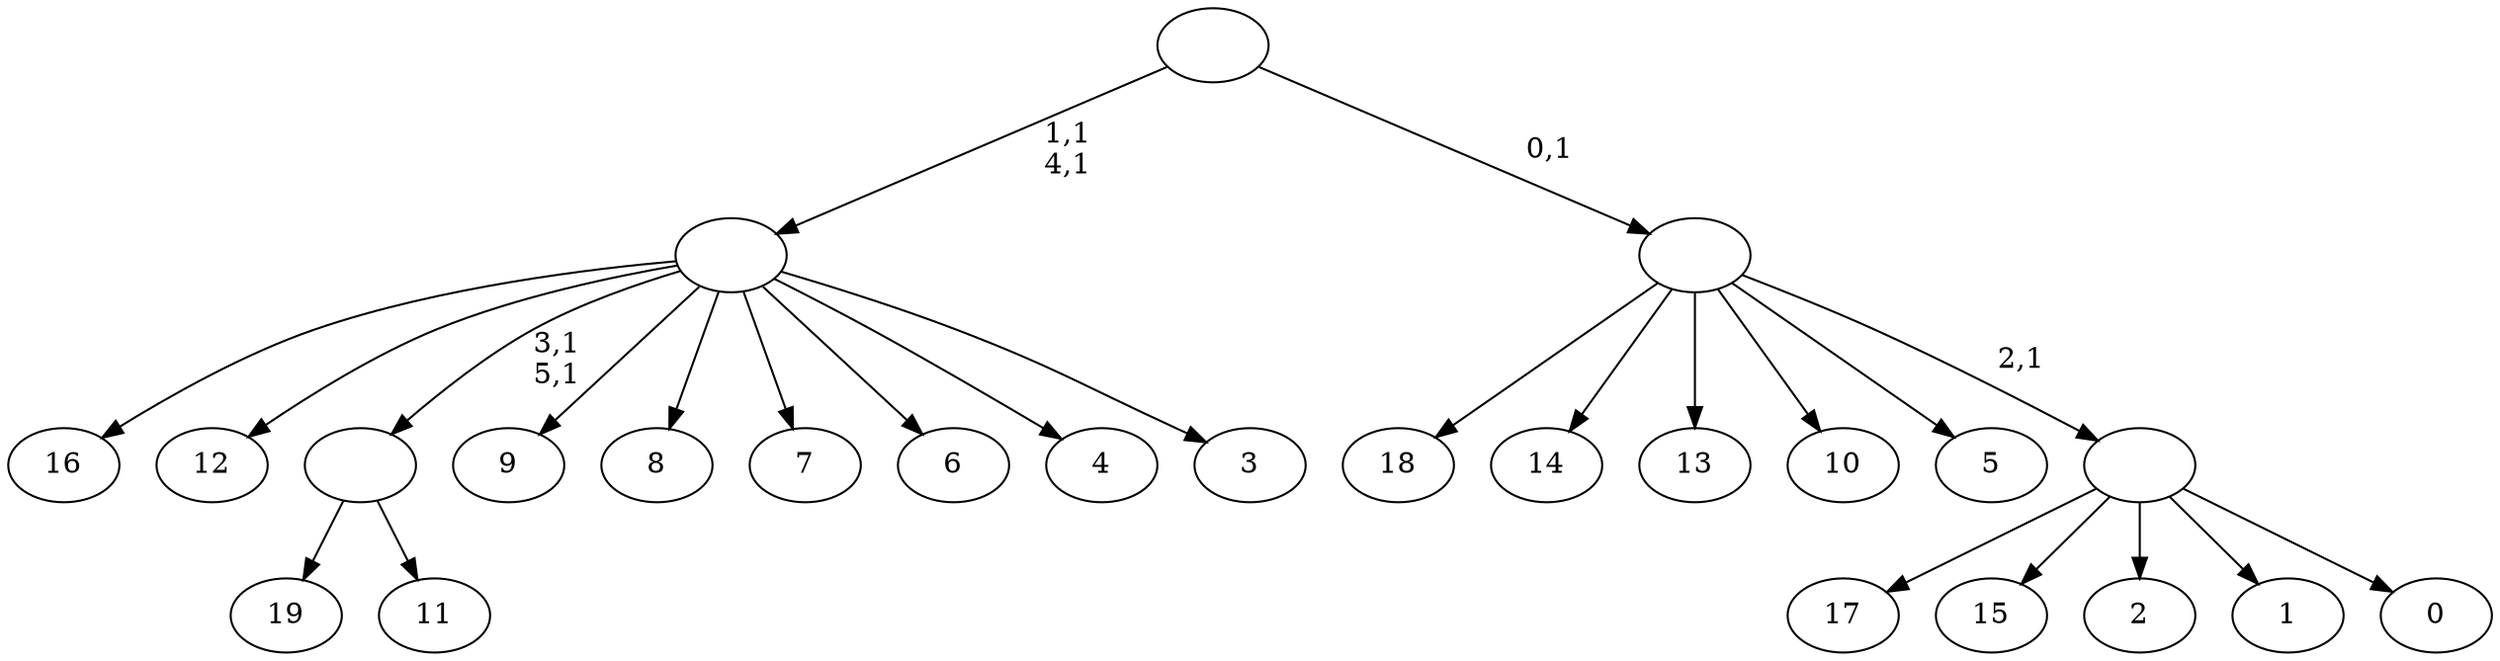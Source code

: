digraph T {
	26 [label="19"]
	25 [label="18"]
	24 [label="17"]
	23 [label="16"]
	22 [label="15"]
	21 [label="14"]
	20 [label="13"]
	19 [label="12"]
	18 [label="11"]
	17 [label=""]
	15 [label="10"]
	14 [label="9"]
	13 [label="8"]
	12 [label="7"]
	11 [label="6"]
	10 [label="5"]
	9 [label="4"]
	8 [label="3"]
	7 [label=""]
	5 [label="2"]
	4 [label="1"]
	3 [label="0"]
	2 [label=""]
	1 [label=""]
	0 [label=""]
	17 -> 26 [label=""]
	17 -> 18 [label=""]
	7 -> 17 [label="3,1\n5,1"]
	7 -> 23 [label=""]
	7 -> 19 [label=""]
	7 -> 14 [label=""]
	7 -> 13 [label=""]
	7 -> 12 [label=""]
	7 -> 11 [label=""]
	7 -> 9 [label=""]
	7 -> 8 [label=""]
	2 -> 24 [label=""]
	2 -> 22 [label=""]
	2 -> 5 [label=""]
	2 -> 4 [label=""]
	2 -> 3 [label=""]
	1 -> 25 [label=""]
	1 -> 21 [label=""]
	1 -> 20 [label=""]
	1 -> 15 [label=""]
	1 -> 10 [label=""]
	1 -> 2 [label="2,1"]
	0 -> 7 [label="1,1\n4,1"]
	0 -> 1 [label="0,1"]
}
